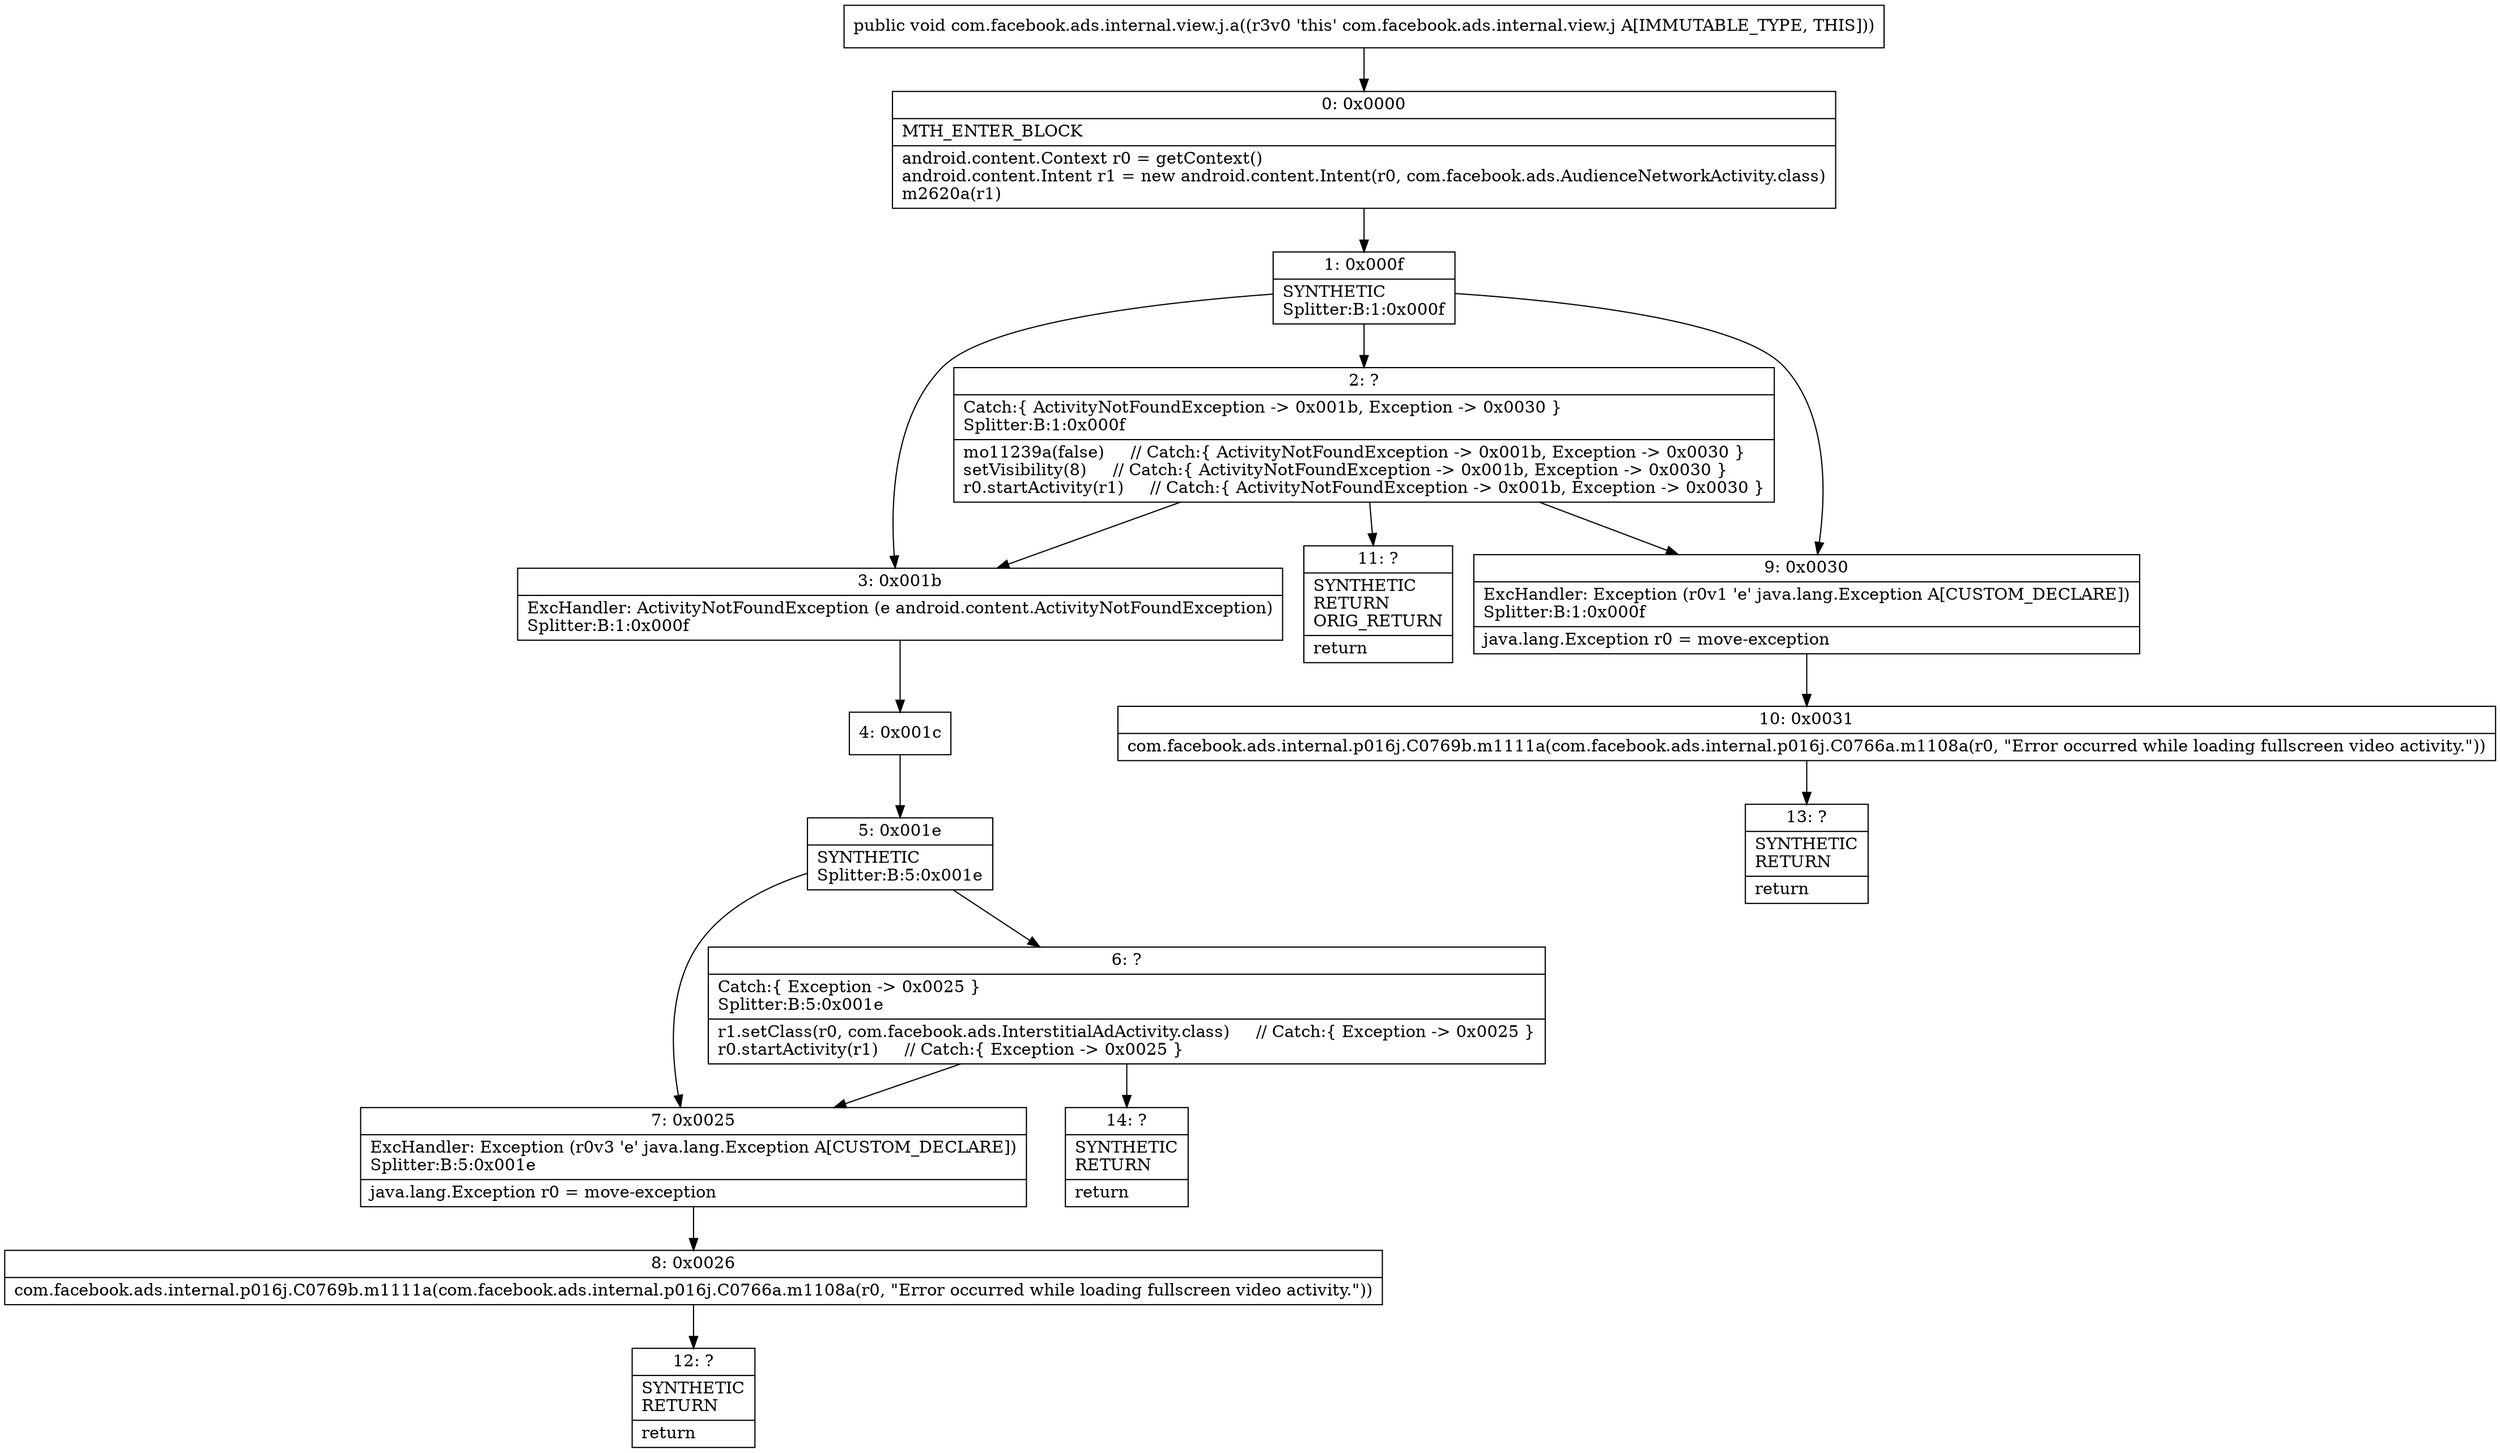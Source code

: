 digraph "CFG forcom.facebook.ads.internal.view.j.a()V" {
Node_0 [shape=record,label="{0\:\ 0x0000|MTH_ENTER_BLOCK\l|android.content.Context r0 = getContext()\landroid.content.Intent r1 = new android.content.Intent(r0, com.facebook.ads.AudienceNetworkActivity.class)\lm2620a(r1)\l}"];
Node_1 [shape=record,label="{1\:\ 0x000f|SYNTHETIC\lSplitter:B:1:0x000f\l}"];
Node_2 [shape=record,label="{2\:\ ?|Catch:\{ ActivityNotFoundException \-\> 0x001b, Exception \-\> 0x0030 \}\lSplitter:B:1:0x000f\l|mo11239a(false)     \/\/ Catch:\{ ActivityNotFoundException \-\> 0x001b, Exception \-\> 0x0030 \}\lsetVisibility(8)     \/\/ Catch:\{ ActivityNotFoundException \-\> 0x001b, Exception \-\> 0x0030 \}\lr0.startActivity(r1)     \/\/ Catch:\{ ActivityNotFoundException \-\> 0x001b, Exception \-\> 0x0030 \}\l}"];
Node_3 [shape=record,label="{3\:\ 0x001b|ExcHandler: ActivityNotFoundException (e android.content.ActivityNotFoundException)\lSplitter:B:1:0x000f\l}"];
Node_4 [shape=record,label="{4\:\ 0x001c}"];
Node_5 [shape=record,label="{5\:\ 0x001e|SYNTHETIC\lSplitter:B:5:0x001e\l}"];
Node_6 [shape=record,label="{6\:\ ?|Catch:\{ Exception \-\> 0x0025 \}\lSplitter:B:5:0x001e\l|r1.setClass(r0, com.facebook.ads.InterstitialAdActivity.class)     \/\/ Catch:\{ Exception \-\> 0x0025 \}\lr0.startActivity(r1)     \/\/ Catch:\{ Exception \-\> 0x0025 \}\l}"];
Node_7 [shape=record,label="{7\:\ 0x0025|ExcHandler: Exception (r0v3 'e' java.lang.Exception A[CUSTOM_DECLARE])\lSplitter:B:5:0x001e\l|java.lang.Exception r0 = move\-exception\l}"];
Node_8 [shape=record,label="{8\:\ 0x0026|com.facebook.ads.internal.p016j.C0769b.m1111a(com.facebook.ads.internal.p016j.C0766a.m1108a(r0, \"Error occurred while loading fullscreen video activity.\"))\l}"];
Node_9 [shape=record,label="{9\:\ 0x0030|ExcHandler: Exception (r0v1 'e' java.lang.Exception A[CUSTOM_DECLARE])\lSplitter:B:1:0x000f\l|java.lang.Exception r0 = move\-exception\l}"];
Node_10 [shape=record,label="{10\:\ 0x0031|com.facebook.ads.internal.p016j.C0769b.m1111a(com.facebook.ads.internal.p016j.C0766a.m1108a(r0, \"Error occurred while loading fullscreen video activity.\"))\l}"];
Node_11 [shape=record,label="{11\:\ ?|SYNTHETIC\lRETURN\lORIG_RETURN\l|return\l}"];
Node_12 [shape=record,label="{12\:\ ?|SYNTHETIC\lRETURN\l|return\l}"];
Node_13 [shape=record,label="{13\:\ ?|SYNTHETIC\lRETURN\l|return\l}"];
Node_14 [shape=record,label="{14\:\ ?|SYNTHETIC\lRETURN\l|return\l}"];
MethodNode[shape=record,label="{public void com.facebook.ads.internal.view.j.a((r3v0 'this' com.facebook.ads.internal.view.j A[IMMUTABLE_TYPE, THIS])) }"];
MethodNode -> Node_0;
Node_0 -> Node_1;
Node_1 -> Node_2;
Node_1 -> Node_3;
Node_1 -> Node_9;
Node_2 -> Node_3;
Node_2 -> Node_9;
Node_2 -> Node_11;
Node_3 -> Node_4;
Node_4 -> Node_5;
Node_5 -> Node_6;
Node_5 -> Node_7;
Node_6 -> Node_7;
Node_6 -> Node_14;
Node_7 -> Node_8;
Node_8 -> Node_12;
Node_9 -> Node_10;
Node_10 -> Node_13;
}


